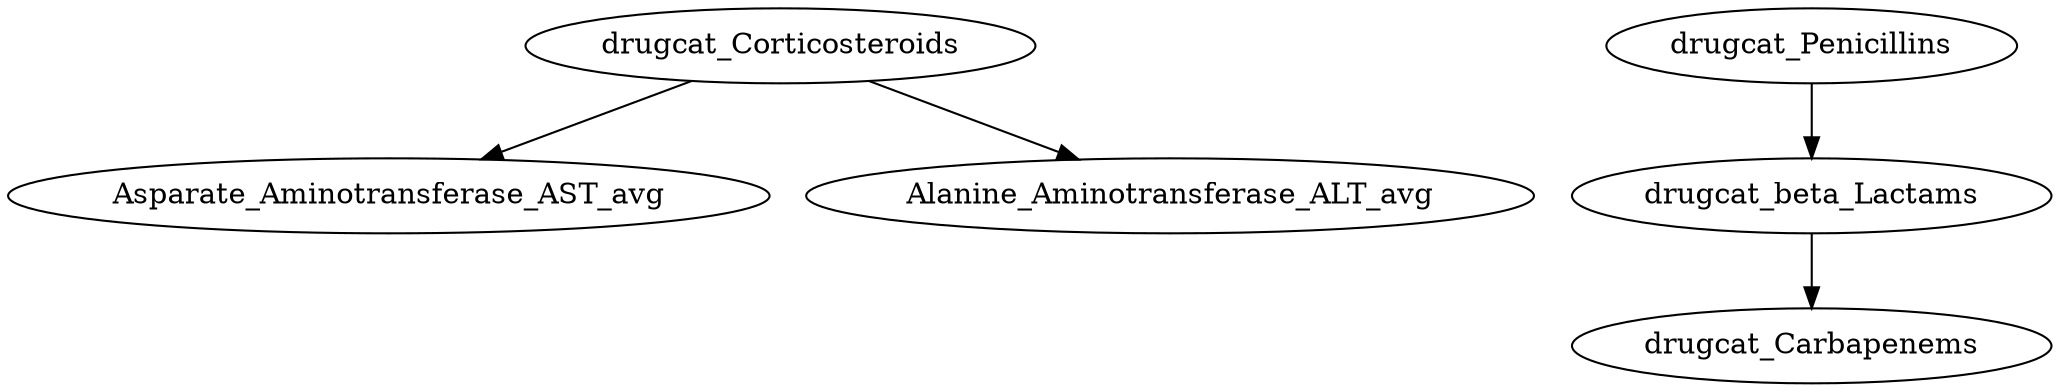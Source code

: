 digraph {
drugcat_Corticosteroids -> Asparate_Aminotransferase_AST_avg;
drugcat_Corticosteroids -> Alanine_Aminotransferase_ALT_avg;
drugcat_Penicillins -> drugcat_beta_Lactams;
drugcat_beta_Lactams -> drugcat_Carbapenems;
}
